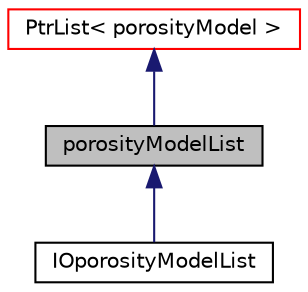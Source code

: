 digraph "porosityModelList"
{
  bgcolor="transparent";
  edge [fontname="Helvetica",fontsize="10",labelfontname="Helvetica",labelfontsize="10"];
  node [fontname="Helvetica",fontsize="10",shape=record];
  Node1 [label="porosityModelList",height=0.2,width=0.4,color="black", fillcolor="grey75", style="filled", fontcolor="black"];
  Node2 -> Node1 [dir="back",color="midnightblue",fontsize="10",style="solid",fontname="Helvetica"];
  Node2 [label="PtrList\< porosityModel \>",height=0.2,width=0.4,color="red",URL="$a02084.html"];
  Node1 -> Node3 [dir="back",color="midnightblue",fontsize="10",style="solid",fontname="Helvetica"];
  Node3 [label="IOporosityModelList",height=0.2,width=0.4,color="black",URL="$a01206.html",tooltip="List of porosity models with IO functionality. "];
}
